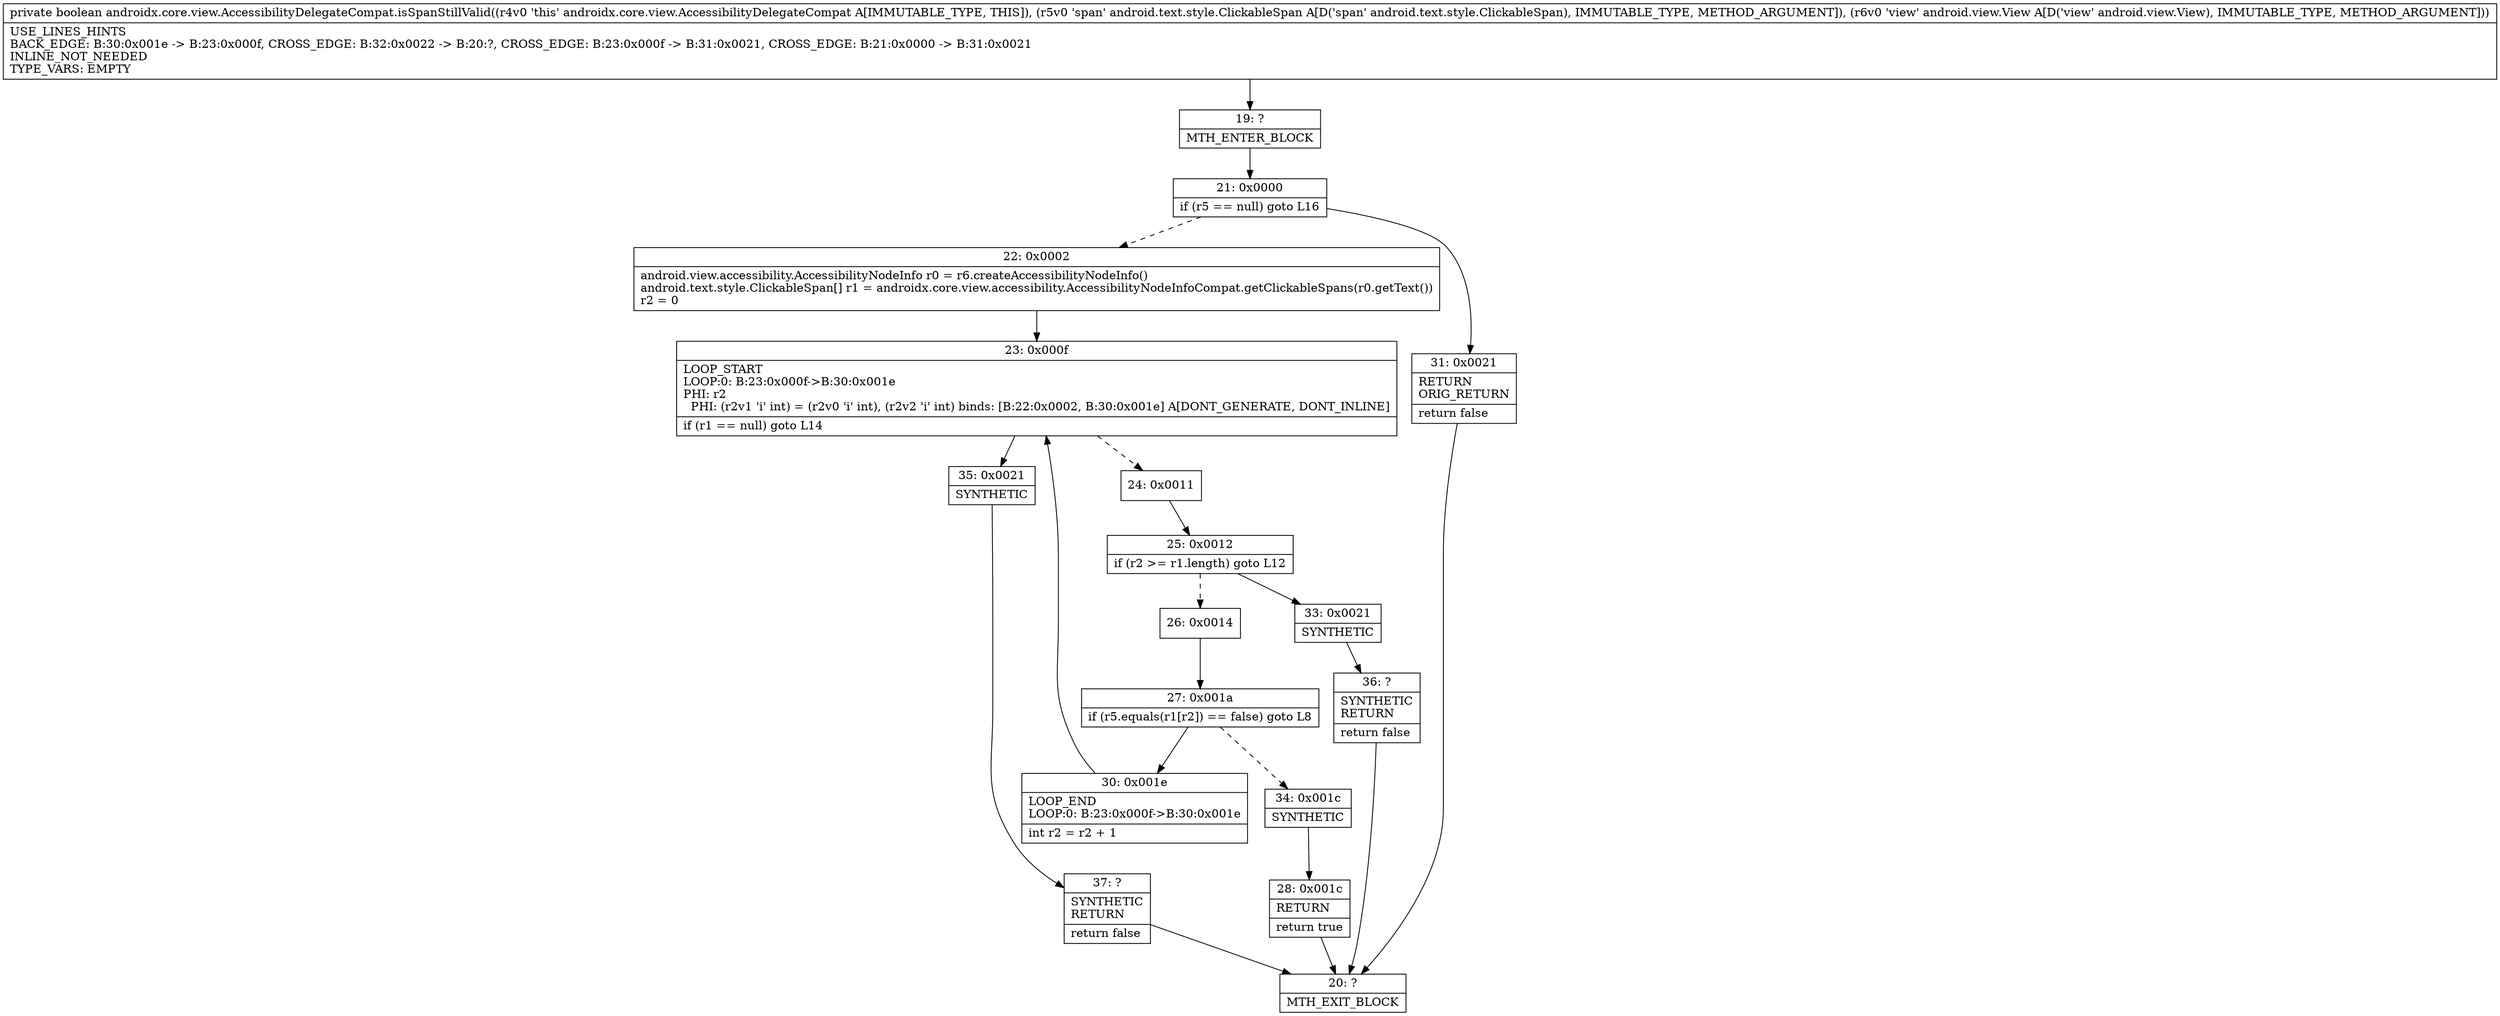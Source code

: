 digraph "CFG forandroidx.core.view.AccessibilityDelegateCompat.isSpanStillValid(Landroid\/text\/style\/ClickableSpan;Landroid\/view\/View;)Z" {
Node_19 [shape=record,label="{19\:\ ?|MTH_ENTER_BLOCK\l}"];
Node_21 [shape=record,label="{21\:\ 0x0000|if (r5 == null) goto L16\l}"];
Node_22 [shape=record,label="{22\:\ 0x0002|android.view.accessibility.AccessibilityNodeInfo r0 = r6.createAccessibilityNodeInfo()\landroid.text.style.ClickableSpan[] r1 = androidx.core.view.accessibility.AccessibilityNodeInfoCompat.getClickableSpans(r0.getText())\lr2 = 0\l}"];
Node_23 [shape=record,label="{23\:\ 0x000f|LOOP_START\lLOOP:0: B:23:0x000f\-\>B:30:0x001e\lPHI: r2 \l  PHI: (r2v1 'i' int) = (r2v0 'i' int), (r2v2 'i' int) binds: [B:22:0x0002, B:30:0x001e] A[DONT_GENERATE, DONT_INLINE]\l|if (r1 == null) goto L14\l}"];
Node_24 [shape=record,label="{24\:\ 0x0011}"];
Node_25 [shape=record,label="{25\:\ 0x0012|if (r2 \>= r1.length) goto L12\l}"];
Node_26 [shape=record,label="{26\:\ 0x0014}"];
Node_27 [shape=record,label="{27\:\ 0x001a|if (r5.equals(r1[r2]) == false) goto L8\l}"];
Node_30 [shape=record,label="{30\:\ 0x001e|LOOP_END\lLOOP:0: B:23:0x000f\-\>B:30:0x001e\l|int r2 = r2 + 1\l}"];
Node_34 [shape=record,label="{34\:\ 0x001c|SYNTHETIC\l}"];
Node_28 [shape=record,label="{28\:\ 0x001c|RETURN\l|return true\l}"];
Node_20 [shape=record,label="{20\:\ ?|MTH_EXIT_BLOCK\l}"];
Node_33 [shape=record,label="{33\:\ 0x0021|SYNTHETIC\l}"];
Node_36 [shape=record,label="{36\:\ ?|SYNTHETIC\lRETURN\l|return false\l}"];
Node_35 [shape=record,label="{35\:\ 0x0021|SYNTHETIC\l}"];
Node_37 [shape=record,label="{37\:\ ?|SYNTHETIC\lRETURN\l|return false\l}"];
Node_31 [shape=record,label="{31\:\ 0x0021|RETURN\lORIG_RETURN\l|return false\l}"];
MethodNode[shape=record,label="{private boolean androidx.core.view.AccessibilityDelegateCompat.isSpanStillValid((r4v0 'this' androidx.core.view.AccessibilityDelegateCompat A[IMMUTABLE_TYPE, THIS]), (r5v0 'span' android.text.style.ClickableSpan A[D('span' android.text.style.ClickableSpan), IMMUTABLE_TYPE, METHOD_ARGUMENT]), (r6v0 'view' android.view.View A[D('view' android.view.View), IMMUTABLE_TYPE, METHOD_ARGUMENT]))  | USE_LINES_HINTS\lBACK_EDGE: B:30:0x001e \-\> B:23:0x000f, CROSS_EDGE: B:32:0x0022 \-\> B:20:?, CROSS_EDGE: B:23:0x000f \-\> B:31:0x0021, CROSS_EDGE: B:21:0x0000 \-\> B:31:0x0021\lINLINE_NOT_NEEDED\lTYPE_VARS: EMPTY\l}"];
MethodNode -> Node_19;Node_19 -> Node_21;
Node_21 -> Node_22[style=dashed];
Node_21 -> Node_31;
Node_22 -> Node_23;
Node_23 -> Node_24[style=dashed];
Node_23 -> Node_35;
Node_24 -> Node_25;
Node_25 -> Node_26[style=dashed];
Node_25 -> Node_33;
Node_26 -> Node_27;
Node_27 -> Node_30;
Node_27 -> Node_34[style=dashed];
Node_30 -> Node_23;
Node_34 -> Node_28;
Node_28 -> Node_20;
Node_33 -> Node_36;
Node_36 -> Node_20;
Node_35 -> Node_37;
Node_37 -> Node_20;
Node_31 -> Node_20;
}

